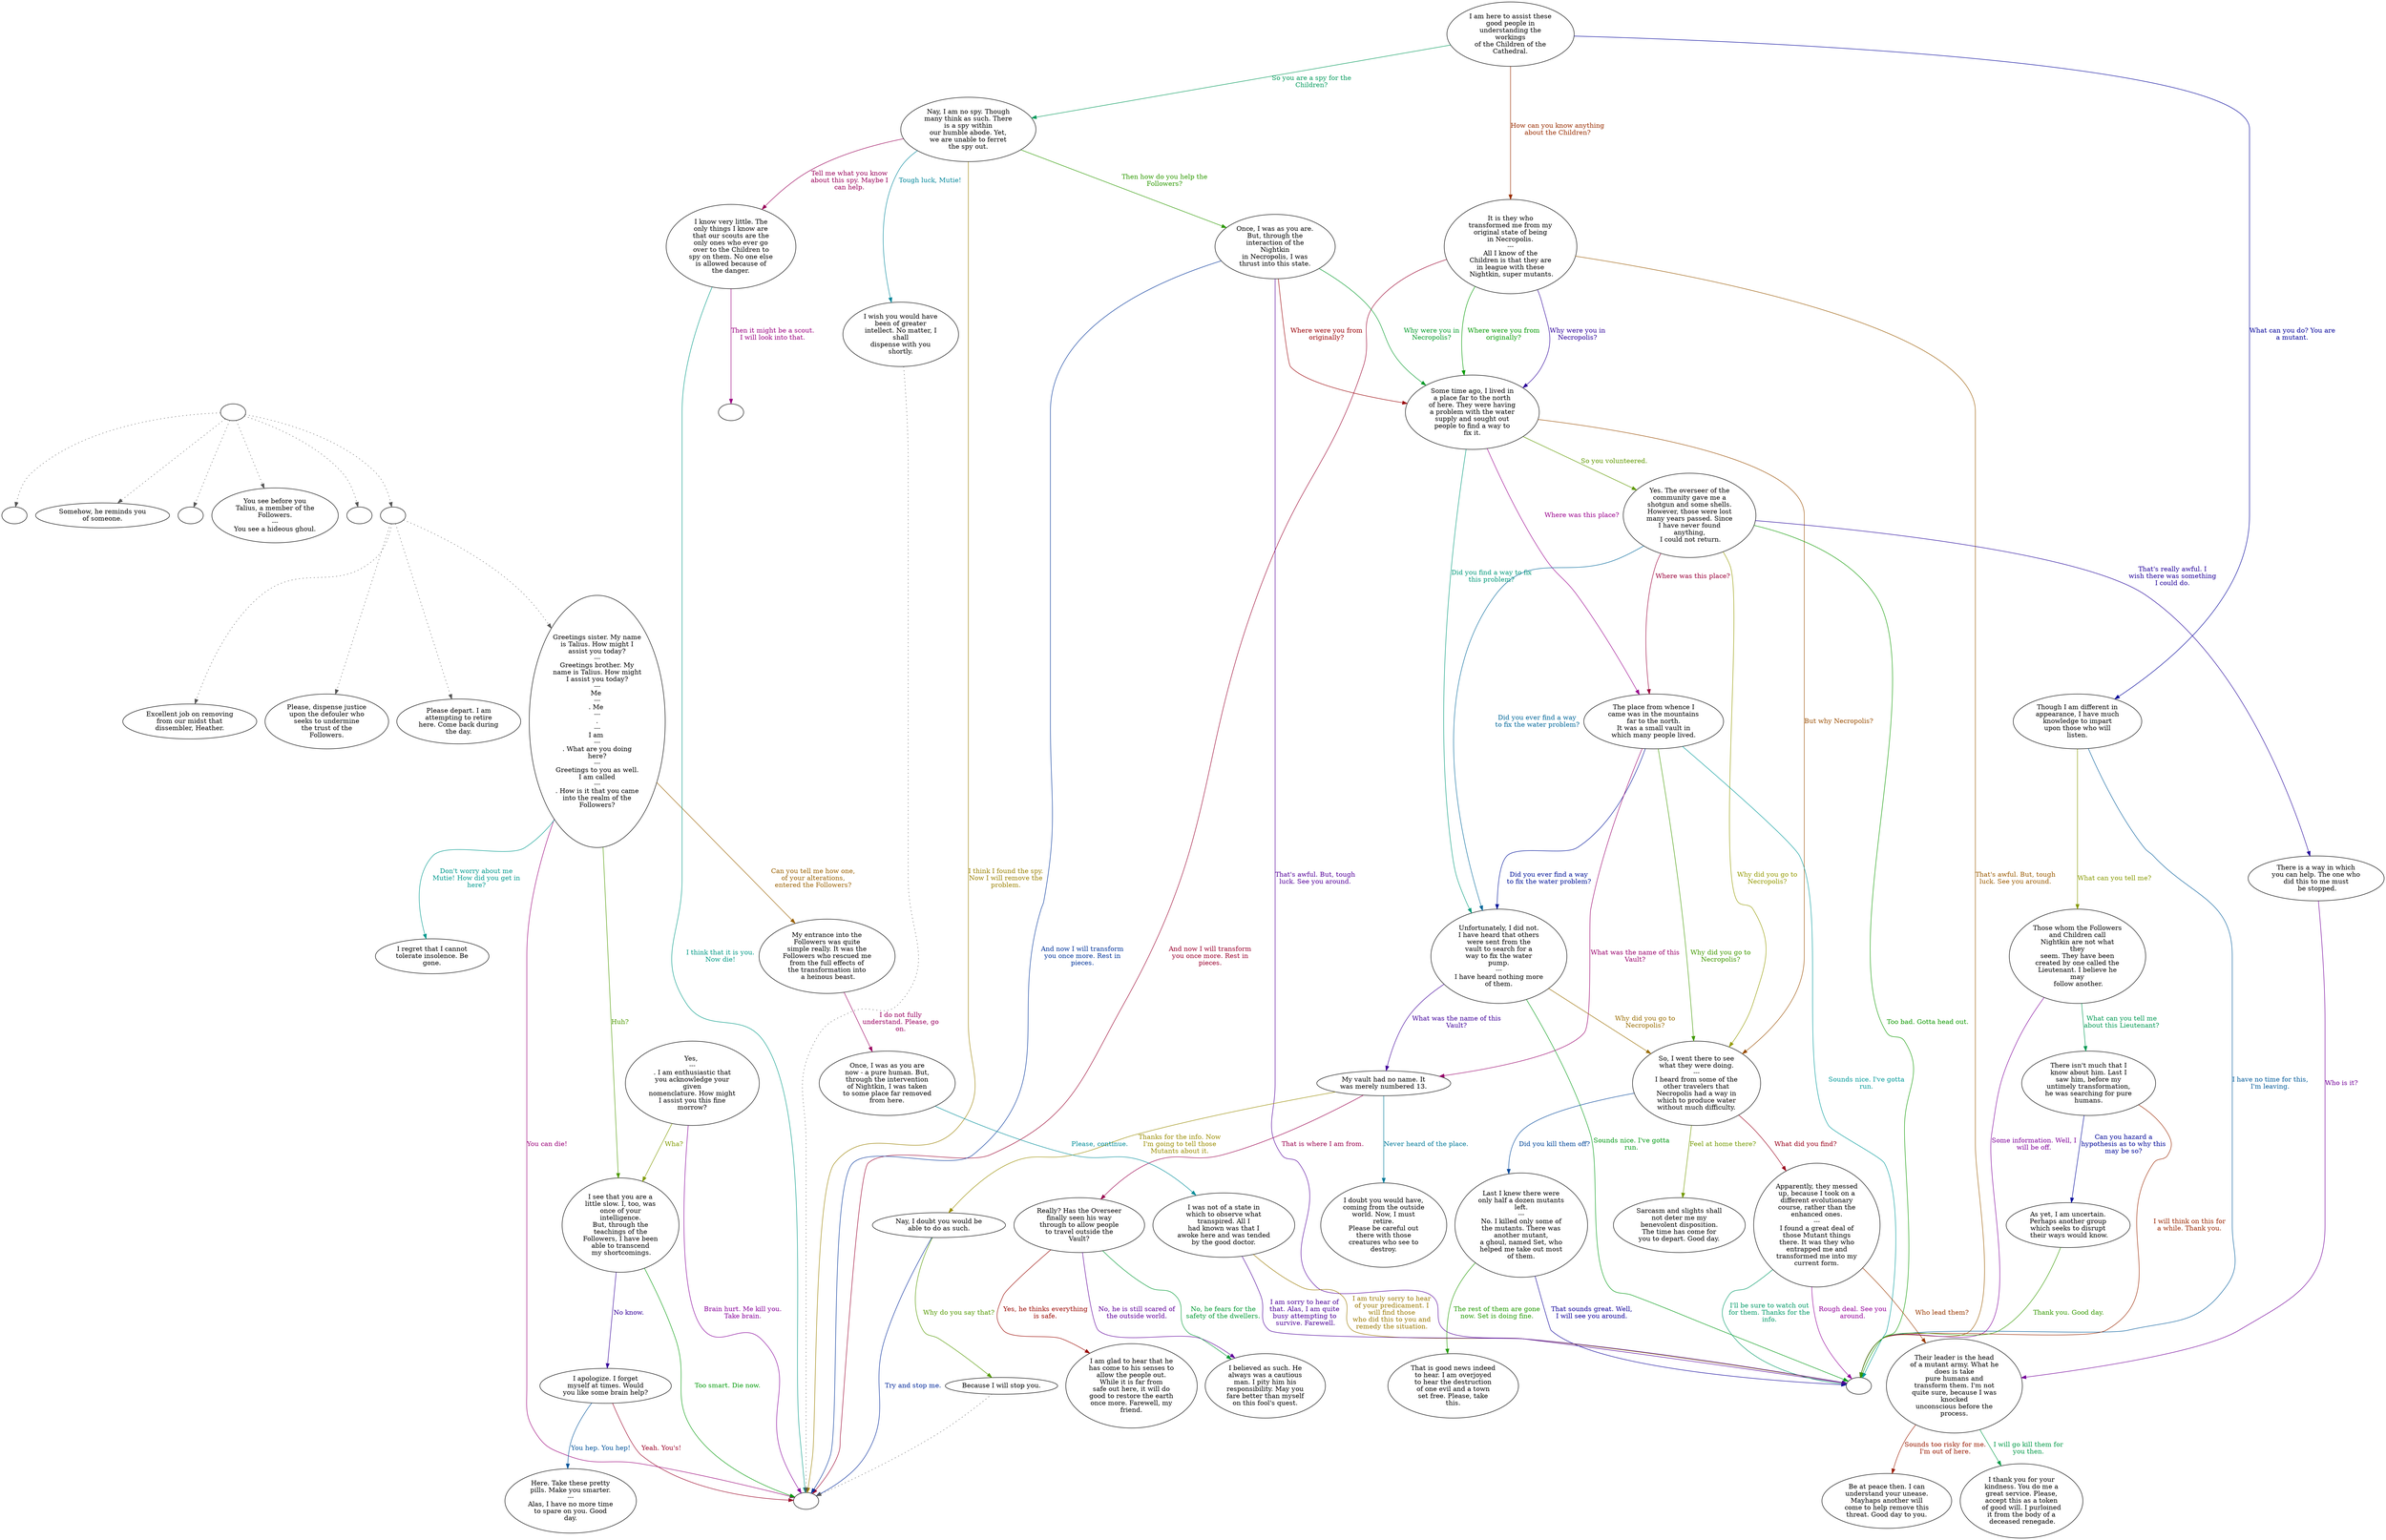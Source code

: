digraph TALIUS {
  "start" [style=filled       fillcolor="#FFFFFF"       color="#000000"]
  "start" -> "critter_p_proc" [style=dotted color="#555555"]
  "start" -> "description_p_proc" [style=dotted color="#555555"]
  "start" -> "destroy_p_proc" [style=dotted color="#555555"]
  "start" -> "look_at_p_proc" [style=dotted color="#555555"]
  "start" -> "pickup_p_proc" [style=dotted color="#555555"]
  "start" -> "talk_p_proc" [style=dotted color="#555555"]
  "start" [label=""]
  "critter_p_proc" [style=filled       fillcolor="#FFFFFF"       color="#000000"]
  "critter_p_proc" [label=""]
  "description_p_proc" [style=filled       fillcolor="#FFFFFF"       color="#000000"]
  "description_p_proc" [label="Somehow, he reminds you\nof someone."]
  "destroy_p_proc" [style=filled       fillcolor="#FFFFFF"       color="#000000"]
  "destroy_p_proc" [label=""]
  "look_at_p_proc" [style=filled       fillcolor="#FFFFFF"       color="#000000"]
  "look_at_p_proc" [label="You see before you\nTalius, a member of the\nFollowers.\n---\nYou see a hideous ghoul."]
  "pickup_p_proc" [style=filled       fillcolor="#FFFFFF"       color="#000000"]
  "pickup_p_proc" [label=""]
  "talk_p_proc" [style=filled       fillcolor="#FFFFFF"       color="#000000"]
  "talk_p_proc" -> "Talius41" [style=dotted color="#555555"]
  "talk_p_proc" -> "Talius40" [style=dotted color="#555555"]
  "talk_p_proc" -> "Talius00" [style=dotted color="#555555"]
  "talk_p_proc" -> "Talius01" [style=dotted color="#555555"]
  "talk_p_proc" [label=""]
  "Talius00" [style=filled       fillcolor="#FFFFFF"       color="#000000"]
  "Talius00" [label="Please depart. I am\nattempting to retire\nhere. Come back during\nthe day."]
  "Talius01" [style=filled       fillcolor="#FFFFFF"       color="#000000"]
  "Talius01" [label="Greetings sister. My name\nis Talius. How might I\nassist you today?\n---\nGreetings brother. My\nname is Talius. How might\nI assist you today?\n---\nMe \n---\n. Me \n---\n.\n---\nI am \n---\n. What are you doing\nhere?\n---\nGreetings to you as well.\nI am called\n---\n. How is it that you came\ninto the realm of the\nFollowers?"]
  "Talius01" -> "Talius02" [label="Huh?" color="#4C9900" fontcolor="#4C9900"]
  "Talius01" -> "combat" [label="You can die!" color="#990078" fontcolor="#990078"]
  "Talius01" -> "Talius36" [label="Don't worry about me\nMutie! How did you get in\nhere?" color="#00998D" fontcolor="#00998D"]
  "Talius01" -> "Talius37" [label="Can you tell me how one,\nof your alterations,\nentered the Followers?" color="#996000" fontcolor="#996000"]
  "Talius02" [style=filled       fillcolor="#FFFFFF"       color="#000000"]
  "Talius02" [label="I see that you are a\nlittle slow. I, too, was\nonce of your\nintelligence.\nBut, through the\nteachings of the\nFollowers, I have been\nable to transcend\n my shortcomings."]
  "Talius02" -> "Talius03" [label="No know." color="#340099" fontcolor="#340099"]
  "Talius02" -> "combat" [label="Too smart. Die now." color="#009907" fontcolor="#009907"]
  "Talius03" [style=filled       fillcolor="#FFFFFF"       color="#000000"]
  "Talius03" [label="I apologize. I forget\nmyself at times. Would\nyou like some brain help?"]
  "Talius03" -> "combat" [label="Yeah. You's!" color="#990026" fontcolor="#990026"]
  "Talius03" -> "Talius04" [label="You hep. You hep!" color="#005299" fontcolor="#005299"]
  "Talius04" [style=filled       fillcolor="#FFFFFF"       color="#000000"]
  "Talius04" [label="Here. Take these pretty\npills. Make you smarter.\n---\nAlas, I have no more time\nto spare on you. Good\nday."]
  "Talius05" [style=filled       fillcolor="#FFFFFF"       color="#000000"]
  "Talius05" [label="Yes, \n---\n. I am enthusiastic that\nyou acknowledge your\ngiven\nnomenclature. How might\nI assist you this fine\nmorrow?"]
  "Talius05" -> "Talius02" [label="Wha?" color="#7F9900" fontcolor="#7F9900"]
  "Talius05" -> "combat" [label="Brain hurt. Me kill you.\nTake brain." color="#860099" fontcolor="#860099"]
  "Talius06" [style=filled       fillcolor="#FFFFFF"       color="#000000"]
  "Talius06" [label="I am here to assist these\ngood people in\nunderstanding the\nworkings\nof the Children of the\nCathedral."]
  "Talius06" -> "Talius07" [label="So you are a spy for the\nChildren?" color="#00995A" fontcolor="#00995A"]
  "Talius06" -> "Talius31" [label="How can you know anything\nabout the Children?" color="#992D00" fontcolor="#992D00"]
  "Talius06" -> "Talius32" [label="What can you do? You are\na mutant." color="#000099" fontcolor="#000099"]
  "Talius07" [style=filled       fillcolor="#FFFFFF"       color="#000000"]
  "Talius07" [label="Nay, I am no spy. Though\nmany think as such. There\nis a spy within\nour humble abode. Yet,\nwe are unable to ferret\nthe spy out."]
  "Talius07" -> "Talius08" [label="Then how do you help the\nFollowers?" color="#2C9900" fontcolor="#2C9900"]
  "Talius07" -> "Talius29" [label="Tell me what you know\nabout this spy. Maybe I\ncan help." color="#990059" fontcolor="#990059"]
  "Talius07" -> "Talius30" [label="Tough luck, Mutie!" color="#008599" fontcolor="#008599"]
  "Talius07" -> "combat" [label="I think I found the spy.\nNow I will remove the\nproblem." color="#998000" fontcolor="#998000"]
  "Talius08" [style=filled       fillcolor="#FFFFFF"       color="#000000"]
  "Talius08" [label="Once, I was as you are.\nBut, through the\ninteraction of the\nNightkin\nin Necropolis, I was\nthrust into this state."]
  "Talius08" -> "TaliusEnd" [label="That's awful. But, tough\nluck. See you around." color="#530099" fontcolor="#530099"]
  "Talius08" -> "Talius09" [label="Why were you in\nNecropolis?" color="#009927" fontcolor="#009927"]
  "Talius08" -> "Talius09" [label="Where were you from\noriginally?" color="#990006" fontcolor="#990006"]
  "Talius08" -> "combat" [label="And now I will transform\nyou once more. Rest in\npieces." color="#003399" fontcolor="#003399"]
  "Talius09" [style=filled       fillcolor="#FFFFFF"       color="#000000"]
  "Talius09" [label="Some time ago, I lived in\na place far to the north\nof here. They were having\na problem with the water\nsupply and sought out\npeople to find a way to\nfix it."]
  "Talius09" -> "Talius10" [label="So you volunteered." color="#5F9900" fontcolor="#5F9900"]
  "Talius09" -> "Talius15" [label="Where was this place?" color="#99008C" fontcolor="#99008C"]
  "Talius09" -> "Talius16" [label="Did you find a way to fix\nthis problem?" color="#009979" fontcolor="#009979"]
  "Talius09" -> "Talius17" [label="But why Necropolis?" color="#994D00" fontcolor="#994D00"]
  "Talius10" [style=filled       fillcolor="#FFFFFF"       color="#000000"]
  "Talius10" [label="Yes. The overseer of the\ncommunity gave me a\nshotgun and some shells.\nHowever, those were lost\nmany years passed. Since\nI have never found\nanything,\n I could not return."]
  "Talius10" -> "Talius11" [label="That's really awful. I\nwish there was something\nI could do." color="#200099" fontcolor="#200099"]
  "Talius10" -> "TaliusEnd" [label="Too bad. Gotta head out." color="#0D9900" fontcolor="#0D9900"]
  "Talius10" -> "Talius15" [label="Where was this place?" color="#990039" fontcolor="#990039"]
  "Talius10" -> "Talius16" [label="Did you ever find a way\nto fix the water problem?" color="#006699" fontcolor="#006699"]
  "Talius10" -> "Talius17" [label="Why did you go to\nNecropolis?" color="#939900" fontcolor="#939900"]
  "Talius11" [style=filled       fillcolor="#FFFFFF"       color="#000000"]
  "Talius11" [label="There is a way in which\nyou can help. The one who\ndid this to me must\n be stopped."]
  "Talius11" -> "Talius12" [label="Who is it?" color="#730099" fontcolor="#730099"]
  "Talius12" [style=filled       fillcolor="#FFFFFF"       color="#000000"]
  "Talius12" [label="Their leader is the head\nof a mutant army. What he\ndoes is take\npure humans and\ntransform them. I'm not\nquite sure, because I was\nknocked\nunconscious before the\nprocess."]
  "Talius12" -> "Talius13" [label="I will go kill them for\nyou then." color="#009946" fontcolor="#009946"]
  "Talius12" -> "Talius14" [label="Sounds too risky for me.\nI'm out of here." color="#991A00" fontcolor="#991A00"]
  "Talius13" [style=filled       fillcolor="#FFFFFF"       color="#000000"]
  "Talius13" [label="I thank you for your\nkindness. You do me a\ngreat service. Please,\naccept this as a token\nof good will. I purloined\nit from the body of a\n deceased renegade."]
  "Talius14" [style=filled       fillcolor="#FFFFFF"       color="#000000"]
  "Talius14" [label="Be at peace then. I can\nunderstand your unease.\nMayhaps another will\ncome to help remove this\nthreat. Good day to you."]
  "Talius15" [style=filled       fillcolor="#FFFFFF"       color="#000000"]
  "Talius15" [label="The place from whence I\ncame was in the mountains\nfar to the north.\nIt was a small vault in\nwhich many people lived."]
  "Talius15" -> "Talius16" [label="Did you ever find a way\nto fix the water problem?" color="#001399" fontcolor="#001399"]
  "Talius15" -> "Talius17" [label="Why did you go to\nNecropolis?" color="#409900" fontcolor="#409900"]
  "Talius15" -> "Talius22" [label="What was the name of this\nVault?" color="#99006C" fontcolor="#99006C"]
  "Talius15" -> "TaliusEnd" [label="Sounds nice. I've gotta\nrun." color="#009999" fontcolor="#009999"]
  "Talius16" [style=filled       fillcolor="#FFFFFF"       color="#000000"]
  "Talius16" [label="Unfortunately, I did not.\nI have heard that others\nwere sent from the\nvault to search for a\nway to fix the water\npump.\n---\nI have heard nothing more\nof them."]
  "Talius16" -> "Talius17" [label="Why did you go to\nNecropolis?" color="#996C00" fontcolor="#996C00"]
  "Talius16" -> "Talius22" [label="What was the name of this\nVault?" color="#400099" fontcolor="#400099"]
  "Talius16" -> "TaliusEnd" [label="Sounds nice. I've gotta\nrun." color="#009913" fontcolor="#009913"]
  "Talius17" [style=filled       fillcolor="#FFFFFF"       color="#000000"]
  "Talius17" [label="So, I went there to see\nwhat they were doing.\n---\nI heard from some of the\nother travelers that\nNecropolis had a way in\nwhich to produce water\nwithout much difficulty."]
  "Talius17" -> "Talius18" [label="What did you find?" color="#99001A" fontcolor="#99001A"]
  "Talius17" -> "Talius19" [label="Did you kill them off?" color="#004699" fontcolor="#004699"]
  "Talius17" -> "Talius21" [label="Feel at home there?" color="#739900" fontcolor="#739900"]
  "Talius18" [style=filled       fillcolor="#FFFFFF"       color="#000000"]
  "Talius18" [label="Apparently, they messed\nup, because I took on a\ndifferent evolutionary\ncourse, rather than the\nenhanced ones.\n---\nI found a great deal of\nthose Mutant things\nthere. It was they who\nentrapped me and\ntransformed me into my\ncurrent form."]
  "Talius18" -> "TaliusEnd" [label="Rough deal. See you\naround." color="#920099" fontcolor="#920099"]
  "Talius18" -> "TaliusEnd" [label="I'll be sure to watch out\nfor them. Thanks for the\ninfo." color="#009966" fontcolor="#009966"]
  "Talius18" -> "Talius12" [label="Who lead them?" color="#993900" fontcolor="#993900"]
  "Talius19" [style=filled       fillcolor="#FFFFFF"       color="#000000"]
  "Talius19" [label="Last I knew there were\nonly half a dozen mutants\nleft.\n---\nNo. I killed only some of\nthe mutants. There was\nanother mutant,\na ghoul, named Set, who\nhelped me take out most\nof them."]
  "Talius19" -> "TaliusEnd" [label="That sounds great. Well,\nI will see you around." color="#0D0099" fontcolor="#0D0099"]
  "Talius19" -> "Talius20" [label="The rest of them are gone\nnow. Set is doing fine." color="#209900" fontcolor="#209900"]
  "Talius20" [style=filled       fillcolor="#FFFFFF"       color="#000000"]
  "Talius20" [label="That is good news indeed\nto hear. I am overjoyed\nto hear the destruction\nof one evil and a town\nset free. Please, take\nthis."]
  "Talius21" [style=filled       fillcolor="#FFFFFF"       color="#000000"]
  "Talius21" [label="Sarcasm and slights shall\nnot deter me my\nbenevolent disposition.\nThe time has come for\nyou to depart. Good day."]
  "Talius22" [style=filled       fillcolor="#FFFFFF"       color="#000000"]
  "Talius22" [label="My vault had no name. It\nwas merely numbered 13."]
  "Talius22" -> "Talius23" [label="That is where I am from." color="#99004D" fontcolor="#99004D"]
  "Talius22" -> "Talius26" [label="Never heard of the place." color="#007999" fontcolor="#007999"]
  "Talius22" -> "Talius27" [label="Thanks for the info. Now\nI'm going to tell those\nMutants about it." color="#998C00" fontcolor="#998C00"]
  "Talius23" [style=filled       fillcolor="#FFFFFF"       color="#000000"]
  "Talius23" [label="Really? Has the Overseer\nfinally seen his way\nthrough to allow people\nto travel outside the\nVault?"]
  "Talius23" -> "Talius24" [label="No, he is still scared of\nthe outside world." color="#5F0099" fontcolor="#5F0099"]
  "Talius23" -> "Talius24" [label="No, he fears for the\nsafety of the dwellers." color="#009933" fontcolor="#009933"]
  "Talius23" -> "Talius25" [label="Yes, he thinks everything\nis safe." color="#990600" fontcolor="#990600"]
  "Talius24" [style=filled       fillcolor="#FFFFFF"       color="#000000"]
  "Talius24" [label="I believed as such. He\nalways was a cautious\nman. I pity him his\nresponsibility. May you\nfare better than myself\non this fool's quest."]
  "Talius25" [style=filled       fillcolor="#FFFFFF"       color="#000000"]
  "Talius25" [label="I am glad to hear that he\nhas come to his senses to\nallow the people out.\nWhile it is far from\nsafe out here, it will do\ngood to restore the earth\nonce more. Farewell, my\nfriend."]
  "Talius26" [style=filled       fillcolor="#FFFFFF"       color="#000000"]
  "Talius26" [label="I doubt you would have,\ncoming from the outside\nworld. Now, I must\nretire.\nPlease be careful out\nthere with those\ncreatures who see to\ndestroy."]
  "Talius27" [style=filled       fillcolor="#FFFFFF"       color="#000000"]
  "Talius27" [label="Nay, I doubt you would be\nable to do as such."]
  "Talius27" -> "combat" [label="Try and stop me." color="#002799" fontcolor="#002799"]
  "Talius27" -> "Talius28" [label="Why do you say that?" color="#539900" fontcolor="#539900"]
  "Talius28" [style=filled       fillcolor="#FFFFFF"       color="#000000"]
  "Talius28" -> "combat" [style=dotted color="#555555"]
  "Talius28" [label="Because I will stop you."]
  "Talius29" [style=filled       fillcolor="#FFFFFF"       color="#000000"]
  "Talius29" [label="I know very little. The\nonly things I know are\nthat our scouts are the\nonly ones who ever go\nover to the Children to\nspy on them. No one else\nis allowed because of\nthe danger."]
  "Talius29" -> "Talius29a" [label="Then it might be a scout.\nI will look into that." color="#990080" fontcolor="#990080"]
  "Talius29" -> "combat" [label="I think that it is you.\nNow die!" color="#009985" fontcolor="#009985"]
  "Talius29a" [style=filled       fillcolor="#FFFFFF"       color="#000000"]
  "Talius29a" [label=""]
  "Talius30" [style=filled       fillcolor="#FFFFFF"       color="#000000"]
  "Talius30" -> "combat" [style=dotted color="#555555"]
  "Talius30" [label="I wish you would have\nbeen of greater\nintellect. No matter, I\nshall\ndispense with you\nshortly."]
  "Talius31" [style=filled       fillcolor="#FFFFFF"       color="#000000"]
  "Talius31" [label="It is they who\ntransformed me from my\noriginal state of being\nin Necropolis.\n---\nAll I know of the\nChildren is that they are\nin league with these\n Nightkin, super mutants."]
  "Talius31" -> "TaliusEnd" [label="That's awful. But, tough\nluck. See you around." color="#995900" fontcolor="#995900"]
  "Talius31" -> "Talius09" [label="Why were you in\nNecropolis?" color="#2C0099" fontcolor="#2C0099"]
  "Talius31" -> "Talius09" [label="Where were you from\noriginally?" color="#009900" fontcolor="#009900"]
  "Talius31" -> "combat" [label="And now I will transform\nyou once more. Rest in\npieces." color="#99002D" fontcolor="#99002D"]
  "Talius32" [style=filled       fillcolor="#FFFFFF"       color="#000000"]
  "Talius32" [label="Though I am different in\nappearance, I have much\nknowledge to impart\nupon those who will\nlisten."]
  "Talius32" -> "TaliusEnd" [label="I have no time for this,\nI'm leaving." color="#005A99" fontcolor="#005A99"]
  "Talius32" -> "Talius33" [label="What can you tell me?" color="#869900" fontcolor="#869900"]
  "Talius33" [style=filled       fillcolor="#FFFFFF"       color="#000000"]
  "Talius33" [label="Those whom the Followers\nand Children call\nNightkin are not what\nthey\nseem. They have been\ncreated by one called the\nLieutenant. I believe he\nmay\n follow another."]
  "Talius33" -> "TaliusEnd" [label="Some information. Well, I\nwill be off." color="#7F0099" fontcolor="#7F0099"]
  "Talius33" -> "Talius34" [label="What can you tell me\nabout this Lieutenant?" color="#009952" fontcolor="#009952"]
  "Talius34" [style=filled       fillcolor="#FFFFFF"       color="#000000"]
  "Talius34" [label="There isn't much that I\nknow about him. Last I\nsaw him, before my\nuntimely transformation,\nhe was searching for pure\nhumans."]
  "Talius34" -> "TaliusEnd" [label="I will think on this for\na while. Thank you." color="#992600" fontcolor="#992600"]
  "Talius34" -> "Talius35" [label="Can you hazard a\nhypothesis as to why this\nmay be so?" color="#000799" fontcolor="#000799"]
  "Talius35" [style=filled       fillcolor="#FFFFFF"       color="#000000"]
  "Talius35" [label="As yet, I am uncertain.\nPerhaps another group\nwhich seeks to disrupt\n their ways would know."]
  "Talius35" -> "TaliusEnd" [label="Thank you. Good day." color="#349900" fontcolor="#349900"]
  "Talius36" [style=filled       fillcolor="#FFFFFF"       color="#000000"]
  "Talius36" [label="I regret that I cannot\ntolerate insolence. Be\ngone."]
  "Talius37" [style=filled       fillcolor="#FFFFFF"       color="#000000"]
  "Talius37" [label="My entrance into the\nFollowers was quite\nsimple really. It was the\nFollowers who rescued me\nfrom the full effects of\nthe transformation into\n a heinous beast."]
  "Talius37" -> "Talius38" [label="I do not fully\nunderstand. Please, go\non." color="#990060" fontcolor="#990060"]
  "Talius38" [style=filled       fillcolor="#FFFFFF"       color="#000000"]
  "Talius38" [label="Once, I was as you are\nnow - a pure human. But,\nthrough the intervention\nof Nightkin, I was taken\nto some place far removed\nfrom here."]
  "Talius38" -> "Talius39" [label="Please, continue." color="#008D99" fontcolor="#008D99"]
  "Talius39" [style=filled       fillcolor="#FFFFFF"       color="#000000"]
  "Talius39" [label="I was not of a state in\nwhich to observe what\ntranspired. All I\nhad known was that I\nawoke here and was tended\nby the good doctor."]
  "Talius39" -> "TaliusEnd" [label="I am truly sorry to hear\nof your predicament. I\nwill find those\nwho did this to you and\nremedy the situation." color="#997800" fontcolor="#997800"]
  "Talius39" -> "TaliusEnd" [label="I am sorry to hear of\nthat. Alas, I am quite\nbusy attempting to\n survive. Farewell." color="#4C0099" fontcolor="#4C0099"]
  "Talius40" [style=filled       fillcolor="#FFFFFF"       color="#000000"]
  "Talius40" [label="Please, dispense justice\nupon the defouler who\nseeks to undermine\nthe trust of the\nFollowers."]
  "Talius41" [style=filled       fillcolor="#FFFFFF"       color="#000000"]
  "Talius41" [label="Excellent job on removing\nfrom our midst that\ndissembler, Heather."]
  "TaliusEnd" [style=filled       fillcolor="#FFFFFF"       color="#000000"]
  "TaliusEnd" [label=""]
  "combat" [style=filled       fillcolor="#FFFFFF"       color="#000000"]
  "combat" [label=""]
}